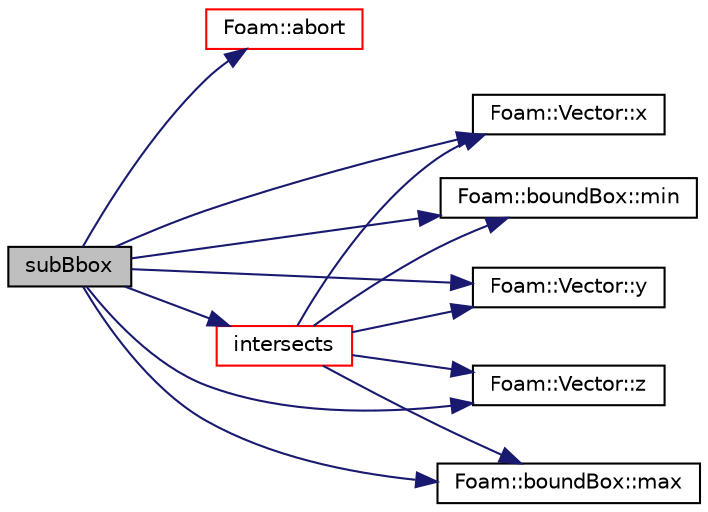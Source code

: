 digraph "subBbox"
{
  bgcolor="transparent";
  edge [fontname="Helvetica",fontsize="10",labelfontname="Helvetica",labelfontsize="10"];
  node [fontname="Helvetica",fontsize="10",shape=record];
  rankdir="LR";
  Node1 [label="subBbox",height=0.2,width=0.4,color="black", fillcolor="grey75", style="filled", fontcolor="black"];
  Node1 -> Node2 [color="midnightblue",fontsize="10",style="solid",fontname="Helvetica"];
  Node2 [label="Foam::abort",height=0.2,width=0.4,color="red",URL="$a10979.html#a447107a607d03e417307c203fa5fb44b"];
  Node1 -> Node3 [color="midnightblue",fontsize="10",style="solid",fontname="Helvetica"];
  Node3 [label="intersects",height=0.2,width=0.4,color="red",URL="$a02745.html#a7b968ac574e0503bc9eaf185e0ef5b3c",tooltip="Intersects segment; set point to intersection position and face,. "];
  Node3 -> Node4 [color="midnightblue",fontsize="10",style="solid",fontname="Helvetica"];
  Node4 [label="Foam::Vector::x",height=0.2,width=0.4,color="black",URL="$a02886.html#aeb7dc4a97968c543f58f9c7082e55757"];
  Node3 -> Node5 [color="midnightblue",fontsize="10",style="solid",fontname="Helvetica"];
  Node5 [label="Foam::boundBox::min",height=0.2,width=0.4,color="black",URL="$a00154.html#a1dd50affef9a273ab682ccbf33df7b32",tooltip="Minimum describing the bounding box. "];
  Node3 -> Node6 [color="midnightblue",fontsize="10",style="solid",fontname="Helvetica"];
  Node6 [label="Foam::Vector::y",height=0.2,width=0.4,color="black",URL="$a02886.html#a77c00b469d89c23bd35d2eb236140f70"];
  Node3 -> Node7 [color="midnightblue",fontsize="10",style="solid",fontname="Helvetica"];
  Node7 [label="Foam::Vector::z",height=0.2,width=0.4,color="black",URL="$a02886.html#ac72a74f7dde9500927f63515c3f0a2f3"];
  Node3 -> Node8 [color="midnightblue",fontsize="10",style="solid",fontname="Helvetica"];
  Node8 [label="Foam::boundBox::max",height=0.2,width=0.4,color="black",URL="$a00154.html#a264800db5fd48c1d4541fd05cab1d40f",tooltip="Maximum describing the bounding box. "];
  Node1 -> Node8 [color="midnightblue",fontsize="10",style="solid",fontname="Helvetica"];
  Node1 -> Node5 [color="midnightblue",fontsize="10",style="solid",fontname="Helvetica"];
  Node1 -> Node4 [color="midnightblue",fontsize="10",style="solid",fontname="Helvetica"];
  Node1 -> Node6 [color="midnightblue",fontsize="10",style="solid",fontname="Helvetica"];
  Node1 -> Node7 [color="midnightblue",fontsize="10",style="solid",fontname="Helvetica"];
}
